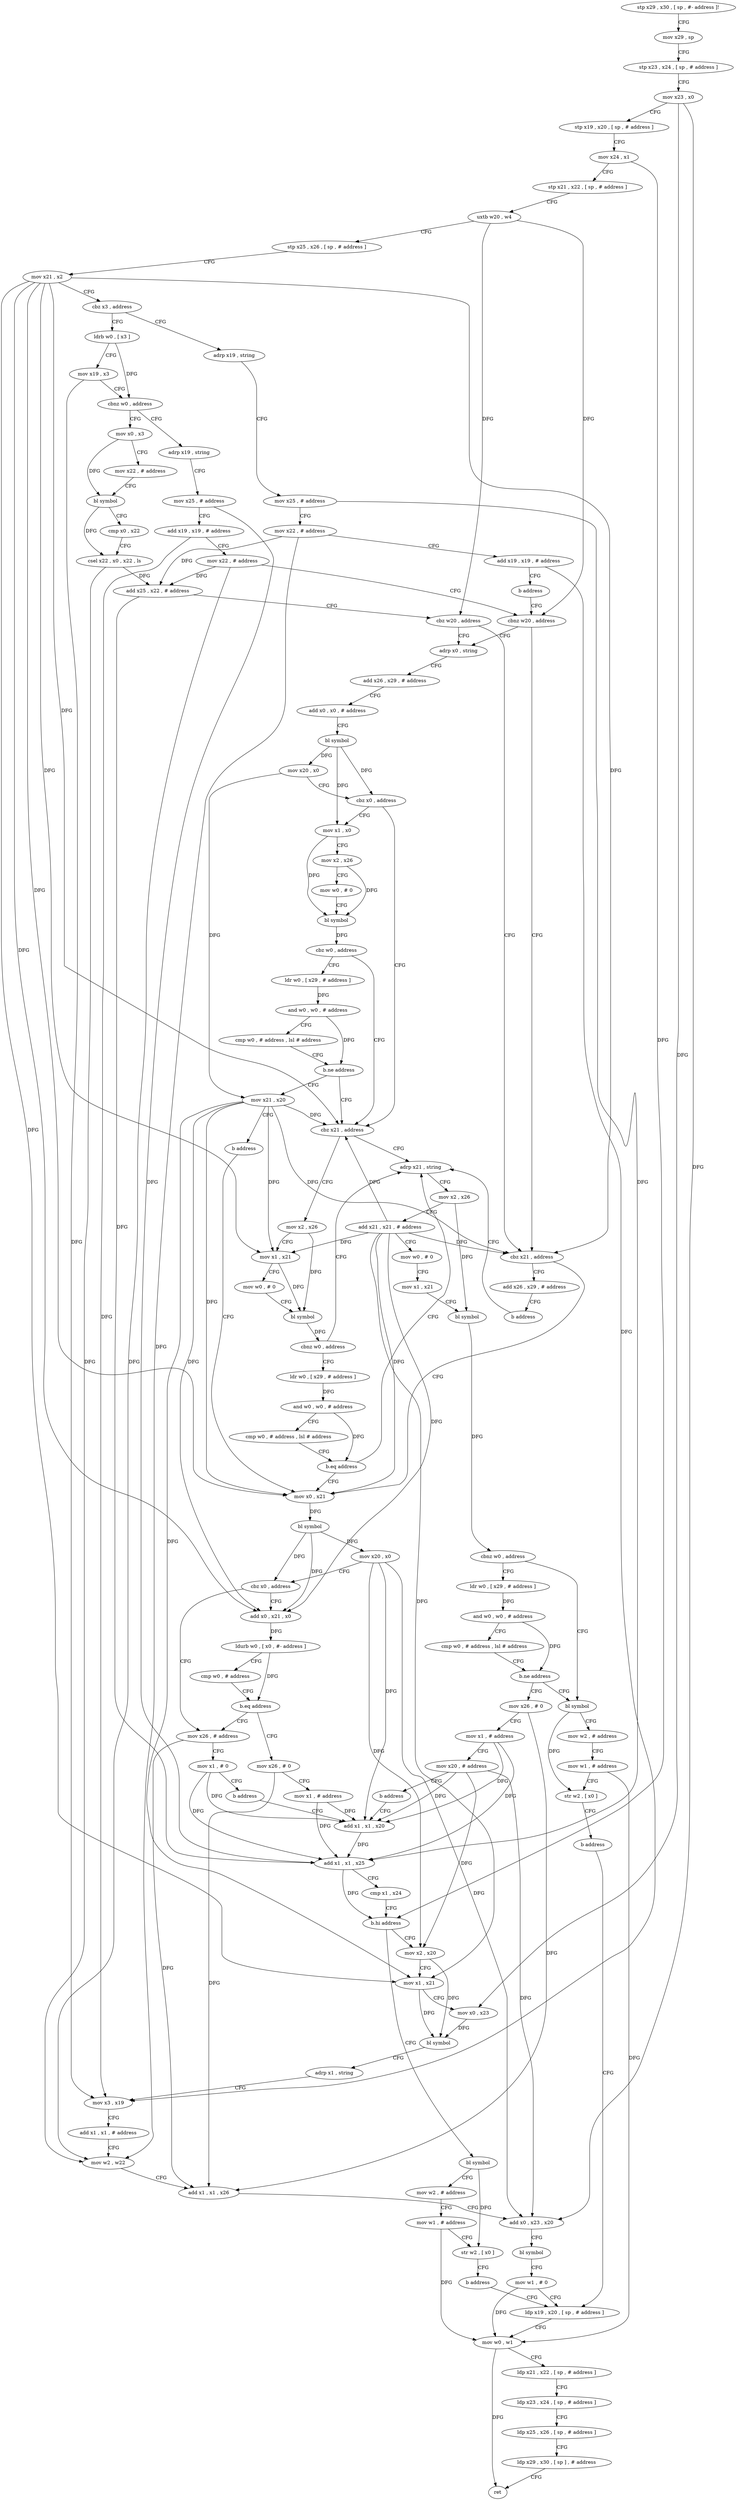 digraph "func" {
"4301256" [label = "stp x29 , x30 , [ sp , #- address ]!" ]
"4301260" [label = "mov x29 , sp" ]
"4301264" [label = "stp x23 , x24 , [ sp , # address ]" ]
"4301268" [label = "mov x23 , x0" ]
"4301272" [label = "stp x19 , x20 , [ sp , # address ]" ]
"4301276" [label = "mov x24 , x1" ]
"4301280" [label = "stp x21 , x22 , [ sp , # address ]" ]
"4301284" [label = "uxtb w20 , w4" ]
"4301288" [label = "stp x25 , x26 , [ sp , # address ]" ]
"4301292" [label = "mov x21 , x2" ]
"4301296" [label = "cbz x3 , address" ]
"4301712" [label = "adrp x19 , string" ]
"4301300" [label = "ldrb w0 , [ x3 ]" ]
"4301716" [label = "mov x25 , # address" ]
"4301720" [label = "mov x22 , # address" ]
"4301724" [label = "add x19 , x19 , # address" ]
"4301728" [label = "b address" ]
"4301328" [label = "cbnz w20 , address" ]
"4301304" [label = "mov x19 , x3" ]
"4301308" [label = "cbnz w0 , address" ]
"4301472" [label = "mov x0 , x3" ]
"4301312" [label = "adrp x19 , string" ]
"4301500" [label = "adrp x0 , string" ]
"4301332" [label = "cbz x21 , address" ]
"4301476" [label = "mov x22 , # address" ]
"4301480" [label = "bl symbol" ]
"4301484" [label = "cmp x0 , x22" ]
"4301488" [label = "csel x22 , x0 , x22 , ls" ]
"4301492" [label = "add x25 , x22 , # address" ]
"4301496" [label = "cbz w20 , address" ]
"4301316" [label = "mov x25 , # address" ]
"4301320" [label = "add x19 , x19 , # address" ]
"4301324" [label = "mov x22 , # address" ]
"4301504" [label = "add x26 , x29 , # address" ]
"4301508" [label = "add x0 , x0 , # address" ]
"4301512" [label = "bl symbol" ]
"4301516" [label = "mov x20 , x0" ]
"4301520" [label = "cbz x0 , address" ]
"4301544" [label = "cbz x21 , address" ]
"4301524" [label = "mov x1 , x0" ]
"4301756" [label = "add x26 , x29 , # address" ]
"4301336" [label = "mov x0 , x21" ]
"4301584" [label = "adrp x21 , string" ]
"4301548" [label = "mov x2 , x26" ]
"4301528" [label = "mov x2 , x26" ]
"4301532" [label = "mov w0 , # 0" ]
"4301536" [label = "bl symbol" ]
"4301540" [label = "cbz w0 , address" ]
"4301664" [label = "ldr w0 , [ x29 , # address ]" ]
"4301760" [label = "b address" ]
"4301340" [label = "bl symbol" ]
"4301344" [label = "mov x20 , x0" ]
"4301348" [label = "cbz x0 , address" ]
"4301648" [label = "mov x26 , # address" ]
"4301352" [label = "add x0 , x21 , x0" ]
"4301588" [label = "mov x2 , x26" ]
"4301592" [label = "add x21 , x21 , # address" ]
"4301596" [label = "mov w0 , # 0" ]
"4301600" [label = "mov x1 , x21" ]
"4301604" [label = "bl symbol" ]
"4301608" [label = "cbnz w0 , address" ]
"4301688" [label = "bl symbol" ]
"4301612" [label = "ldr w0 , [ x29 , # address ]" ]
"4301552" [label = "mov x1 , x21" ]
"4301556" [label = "mov w0 , # 0" ]
"4301560" [label = "bl symbol" ]
"4301564" [label = "cbnz w0 , address" ]
"4301568" [label = "ldr w0 , [ x29 , # address ]" ]
"4301668" [label = "and w0 , w0 , # address" ]
"4301672" [label = "cmp w0 , # address , lsl # address" ]
"4301676" [label = "b.ne address" ]
"4301680" [label = "mov x21 , x20" ]
"4301652" [label = "mov x1 , # 0" ]
"4301656" [label = "b address" ]
"4301376" [label = "add x1 , x1 , x20" ]
"4301356" [label = "ldurb w0 , [ x0 , #- address ]" ]
"4301360" [label = "cmp w0 , # address" ]
"4301364" [label = "b.eq address" ]
"4301368" [label = "mov x26 , # 0" ]
"4301692" [label = "mov w2 , # address" ]
"4301696" [label = "mov w1 , # address" ]
"4301700" [label = "str w2 , [ x0 ]" ]
"4301704" [label = "b address" ]
"4301440" [label = "ldp x19 , x20 , [ sp , # address ]" ]
"4301616" [label = "and w0 , w0 , # address" ]
"4301620" [label = "cmp w0 , # address , lsl # address" ]
"4301624" [label = "b.ne address" ]
"4301628" [label = "mov x26 , # 0" ]
"4301572" [label = "and w0 , w0 , # address" ]
"4301576" [label = "cmp w0 , # address , lsl # address" ]
"4301580" [label = "b.eq address" ]
"4301684" [label = "b address" ]
"4301380" [label = "add x1 , x1 , x25" ]
"4301384" [label = "cmp x1 , x24" ]
"4301388" [label = "b.hi address" ]
"4301736" [label = "bl symbol" ]
"4301392" [label = "mov x2 , x20" ]
"4301372" [label = "mov x1 , # address" ]
"4301444" [label = "mov w0 , w1" ]
"4301448" [label = "ldp x21 , x22 , [ sp , # address ]" ]
"4301452" [label = "ldp x23 , x24 , [ sp , # address ]" ]
"4301456" [label = "ldp x25 , x26 , [ sp , # address ]" ]
"4301460" [label = "ldp x29 , x30 , [ sp ] , # address" ]
"4301464" [label = "ret" ]
"4301632" [label = "mov x1 , # address" ]
"4301636" [label = "mov x20 , # address" ]
"4301640" [label = "b address" ]
"4301740" [label = "mov w2 , # address" ]
"4301744" [label = "mov w1 , # address" ]
"4301748" [label = "str w2 , [ x0 ]" ]
"4301752" [label = "b address" ]
"4301396" [label = "mov x1 , x21" ]
"4301400" [label = "mov x0 , x23" ]
"4301404" [label = "bl symbol" ]
"4301408" [label = "adrp x1 , string" ]
"4301412" [label = "mov x3 , x19" ]
"4301416" [label = "add x1 , x1 , # address" ]
"4301420" [label = "mov w2 , w22" ]
"4301424" [label = "add x1 , x1 , x26" ]
"4301428" [label = "add x0 , x23 , x20" ]
"4301432" [label = "bl symbol" ]
"4301436" [label = "mov w1 , # 0" ]
"4301256" -> "4301260" [ label = "CFG" ]
"4301260" -> "4301264" [ label = "CFG" ]
"4301264" -> "4301268" [ label = "CFG" ]
"4301268" -> "4301272" [ label = "CFG" ]
"4301268" -> "4301400" [ label = "DFG" ]
"4301268" -> "4301428" [ label = "DFG" ]
"4301272" -> "4301276" [ label = "CFG" ]
"4301276" -> "4301280" [ label = "CFG" ]
"4301276" -> "4301388" [ label = "DFG" ]
"4301280" -> "4301284" [ label = "CFG" ]
"4301284" -> "4301288" [ label = "CFG" ]
"4301284" -> "4301328" [ label = "DFG" ]
"4301284" -> "4301496" [ label = "DFG" ]
"4301288" -> "4301292" [ label = "CFG" ]
"4301292" -> "4301296" [ label = "CFG" ]
"4301292" -> "4301332" [ label = "DFG" ]
"4301292" -> "4301544" [ label = "DFG" ]
"4301292" -> "4301336" [ label = "DFG" ]
"4301292" -> "4301552" [ label = "DFG" ]
"4301292" -> "4301352" [ label = "DFG" ]
"4301292" -> "4301396" [ label = "DFG" ]
"4301296" -> "4301712" [ label = "CFG" ]
"4301296" -> "4301300" [ label = "CFG" ]
"4301712" -> "4301716" [ label = "CFG" ]
"4301300" -> "4301304" [ label = "CFG" ]
"4301300" -> "4301308" [ label = "DFG" ]
"4301716" -> "4301720" [ label = "CFG" ]
"4301716" -> "4301380" [ label = "DFG" ]
"4301720" -> "4301724" [ label = "CFG" ]
"4301720" -> "4301492" [ label = "DFG" ]
"4301720" -> "4301420" [ label = "DFG" ]
"4301724" -> "4301728" [ label = "CFG" ]
"4301724" -> "4301412" [ label = "DFG" ]
"4301728" -> "4301328" [ label = "CFG" ]
"4301328" -> "4301500" [ label = "CFG" ]
"4301328" -> "4301332" [ label = "CFG" ]
"4301304" -> "4301308" [ label = "CFG" ]
"4301304" -> "4301412" [ label = "DFG" ]
"4301308" -> "4301472" [ label = "CFG" ]
"4301308" -> "4301312" [ label = "CFG" ]
"4301472" -> "4301476" [ label = "CFG" ]
"4301472" -> "4301480" [ label = "DFG" ]
"4301312" -> "4301316" [ label = "CFG" ]
"4301500" -> "4301504" [ label = "CFG" ]
"4301332" -> "4301756" [ label = "CFG" ]
"4301332" -> "4301336" [ label = "CFG" ]
"4301476" -> "4301480" [ label = "CFG" ]
"4301480" -> "4301484" [ label = "CFG" ]
"4301480" -> "4301488" [ label = "DFG" ]
"4301484" -> "4301488" [ label = "CFG" ]
"4301488" -> "4301492" [ label = "DFG" ]
"4301488" -> "4301420" [ label = "DFG" ]
"4301492" -> "4301496" [ label = "CFG" ]
"4301492" -> "4301380" [ label = "DFG" ]
"4301496" -> "4301332" [ label = "CFG" ]
"4301496" -> "4301500" [ label = "CFG" ]
"4301316" -> "4301320" [ label = "CFG" ]
"4301316" -> "4301380" [ label = "DFG" ]
"4301320" -> "4301324" [ label = "CFG" ]
"4301320" -> "4301412" [ label = "DFG" ]
"4301324" -> "4301328" [ label = "CFG" ]
"4301324" -> "4301492" [ label = "DFG" ]
"4301324" -> "4301420" [ label = "DFG" ]
"4301504" -> "4301508" [ label = "CFG" ]
"4301508" -> "4301512" [ label = "CFG" ]
"4301512" -> "4301516" [ label = "DFG" ]
"4301512" -> "4301520" [ label = "DFG" ]
"4301512" -> "4301524" [ label = "DFG" ]
"4301516" -> "4301520" [ label = "CFG" ]
"4301516" -> "4301680" [ label = "DFG" ]
"4301520" -> "4301544" [ label = "CFG" ]
"4301520" -> "4301524" [ label = "CFG" ]
"4301544" -> "4301584" [ label = "CFG" ]
"4301544" -> "4301548" [ label = "CFG" ]
"4301524" -> "4301528" [ label = "CFG" ]
"4301524" -> "4301536" [ label = "DFG" ]
"4301756" -> "4301760" [ label = "CFG" ]
"4301336" -> "4301340" [ label = "DFG" ]
"4301584" -> "4301588" [ label = "CFG" ]
"4301548" -> "4301552" [ label = "CFG" ]
"4301548" -> "4301560" [ label = "DFG" ]
"4301528" -> "4301532" [ label = "CFG" ]
"4301528" -> "4301536" [ label = "DFG" ]
"4301532" -> "4301536" [ label = "CFG" ]
"4301536" -> "4301540" [ label = "DFG" ]
"4301540" -> "4301664" [ label = "CFG" ]
"4301540" -> "4301544" [ label = "CFG" ]
"4301664" -> "4301668" [ label = "DFG" ]
"4301760" -> "4301584" [ label = "CFG" ]
"4301340" -> "4301344" [ label = "DFG" ]
"4301340" -> "4301348" [ label = "DFG" ]
"4301340" -> "4301352" [ label = "DFG" ]
"4301344" -> "4301348" [ label = "CFG" ]
"4301344" -> "4301376" [ label = "DFG" ]
"4301344" -> "4301392" [ label = "DFG" ]
"4301344" -> "4301428" [ label = "DFG" ]
"4301348" -> "4301648" [ label = "CFG" ]
"4301348" -> "4301352" [ label = "CFG" ]
"4301648" -> "4301652" [ label = "CFG" ]
"4301648" -> "4301424" [ label = "DFG" ]
"4301352" -> "4301356" [ label = "DFG" ]
"4301588" -> "4301592" [ label = "CFG" ]
"4301588" -> "4301604" [ label = "DFG" ]
"4301592" -> "4301596" [ label = "CFG" ]
"4301592" -> "4301332" [ label = "DFG" ]
"4301592" -> "4301544" [ label = "DFG" ]
"4301592" -> "4301336" [ label = "DFG" ]
"4301592" -> "4301552" [ label = "DFG" ]
"4301592" -> "4301352" [ label = "DFG" ]
"4301592" -> "4301396" [ label = "DFG" ]
"4301596" -> "4301600" [ label = "CFG" ]
"4301600" -> "4301604" [ label = "CFG" ]
"4301604" -> "4301608" [ label = "DFG" ]
"4301608" -> "4301688" [ label = "CFG" ]
"4301608" -> "4301612" [ label = "CFG" ]
"4301688" -> "4301692" [ label = "CFG" ]
"4301688" -> "4301700" [ label = "DFG" ]
"4301612" -> "4301616" [ label = "DFG" ]
"4301552" -> "4301556" [ label = "CFG" ]
"4301552" -> "4301560" [ label = "DFG" ]
"4301556" -> "4301560" [ label = "CFG" ]
"4301560" -> "4301564" [ label = "DFG" ]
"4301564" -> "4301584" [ label = "CFG" ]
"4301564" -> "4301568" [ label = "CFG" ]
"4301568" -> "4301572" [ label = "DFG" ]
"4301668" -> "4301672" [ label = "CFG" ]
"4301668" -> "4301676" [ label = "DFG" ]
"4301672" -> "4301676" [ label = "CFG" ]
"4301676" -> "4301544" [ label = "CFG" ]
"4301676" -> "4301680" [ label = "CFG" ]
"4301680" -> "4301684" [ label = "CFG" ]
"4301680" -> "4301332" [ label = "DFG" ]
"4301680" -> "4301544" [ label = "DFG" ]
"4301680" -> "4301336" [ label = "DFG" ]
"4301680" -> "4301552" [ label = "DFG" ]
"4301680" -> "4301352" [ label = "DFG" ]
"4301680" -> "4301396" [ label = "DFG" ]
"4301652" -> "4301656" [ label = "CFG" ]
"4301652" -> "4301376" [ label = "DFG" ]
"4301652" -> "4301380" [ label = "DFG" ]
"4301656" -> "4301376" [ label = "CFG" ]
"4301376" -> "4301380" [ label = "DFG" ]
"4301356" -> "4301360" [ label = "CFG" ]
"4301356" -> "4301364" [ label = "DFG" ]
"4301360" -> "4301364" [ label = "CFG" ]
"4301364" -> "4301648" [ label = "CFG" ]
"4301364" -> "4301368" [ label = "CFG" ]
"4301368" -> "4301372" [ label = "CFG" ]
"4301368" -> "4301424" [ label = "DFG" ]
"4301692" -> "4301696" [ label = "CFG" ]
"4301696" -> "4301700" [ label = "CFG" ]
"4301696" -> "4301444" [ label = "DFG" ]
"4301700" -> "4301704" [ label = "CFG" ]
"4301704" -> "4301440" [ label = "CFG" ]
"4301440" -> "4301444" [ label = "CFG" ]
"4301616" -> "4301620" [ label = "CFG" ]
"4301616" -> "4301624" [ label = "DFG" ]
"4301620" -> "4301624" [ label = "CFG" ]
"4301624" -> "4301688" [ label = "CFG" ]
"4301624" -> "4301628" [ label = "CFG" ]
"4301628" -> "4301632" [ label = "CFG" ]
"4301628" -> "4301424" [ label = "DFG" ]
"4301572" -> "4301576" [ label = "CFG" ]
"4301572" -> "4301580" [ label = "DFG" ]
"4301576" -> "4301580" [ label = "CFG" ]
"4301580" -> "4301336" [ label = "CFG" ]
"4301580" -> "4301584" [ label = "CFG" ]
"4301684" -> "4301336" [ label = "CFG" ]
"4301380" -> "4301384" [ label = "CFG" ]
"4301380" -> "4301388" [ label = "DFG" ]
"4301384" -> "4301388" [ label = "CFG" ]
"4301388" -> "4301736" [ label = "CFG" ]
"4301388" -> "4301392" [ label = "CFG" ]
"4301736" -> "4301740" [ label = "CFG" ]
"4301736" -> "4301748" [ label = "DFG" ]
"4301392" -> "4301396" [ label = "CFG" ]
"4301392" -> "4301404" [ label = "DFG" ]
"4301372" -> "4301376" [ label = "DFG" ]
"4301372" -> "4301380" [ label = "DFG" ]
"4301444" -> "4301448" [ label = "CFG" ]
"4301444" -> "4301464" [ label = "DFG" ]
"4301448" -> "4301452" [ label = "CFG" ]
"4301452" -> "4301456" [ label = "CFG" ]
"4301456" -> "4301460" [ label = "CFG" ]
"4301460" -> "4301464" [ label = "CFG" ]
"4301632" -> "4301636" [ label = "CFG" ]
"4301632" -> "4301376" [ label = "DFG" ]
"4301632" -> "4301380" [ label = "DFG" ]
"4301636" -> "4301640" [ label = "CFG" ]
"4301636" -> "4301376" [ label = "DFG" ]
"4301636" -> "4301392" [ label = "DFG" ]
"4301636" -> "4301428" [ label = "DFG" ]
"4301640" -> "4301376" [ label = "CFG" ]
"4301740" -> "4301744" [ label = "CFG" ]
"4301744" -> "4301748" [ label = "CFG" ]
"4301744" -> "4301444" [ label = "DFG" ]
"4301748" -> "4301752" [ label = "CFG" ]
"4301752" -> "4301440" [ label = "CFG" ]
"4301396" -> "4301400" [ label = "CFG" ]
"4301396" -> "4301404" [ label = "DFG" ]
"4301400" -> "4301404" [ label = "DFG" ]
"4301404" -> "4301408" [ label = "CFG" ]
"4301408" -> "4301412" [ label = "CFG" ]
"4301412" -> "4301416" [ label = "CFG" ]
"4301416" -> "4301420" [ label = "CFG" ]
"4301420" -> "4301424" [ label = "CFG" ]
"4301424" -> "4301428" [ label = "CFG" ]
"4301428" -> "4301432" [ label = "CFG" ]
"4301432" -> "4301436" [ label = "CFG" ]
"4301436" -> "4301440" [ label = "CFG" ]
"4301436" -> "4301444" [ label = "DFG" ]
}
